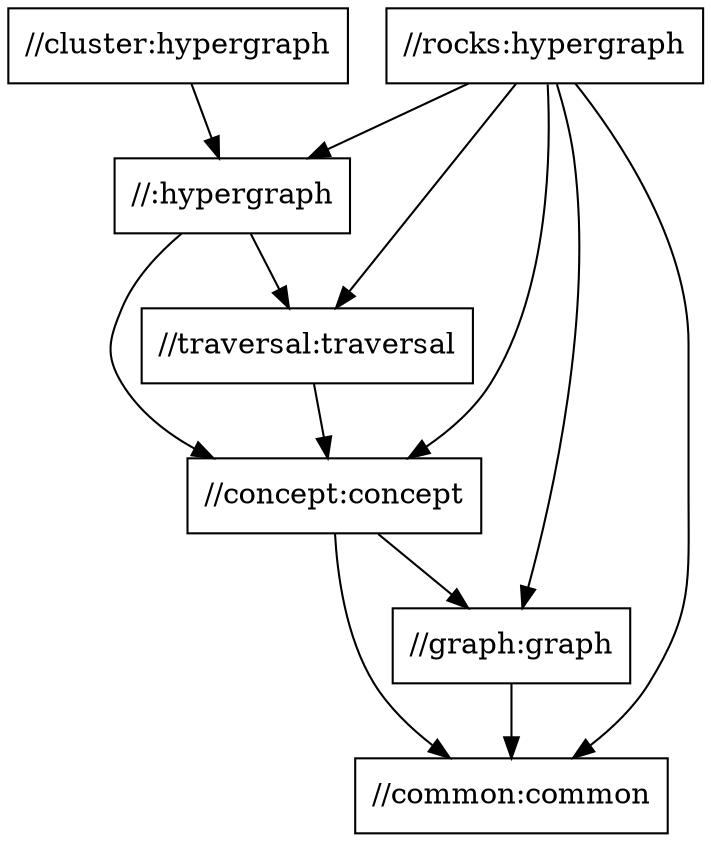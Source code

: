 digraph mygraph {
    node [shape = box];
    "//cluster:hypergraph"
    "//cluster:hypergraph" -> "//:hypergraph"
    "//rocks:hypergraph"
    "//rocks:hypergraph" -> "//:hypergraph"
    "//rocks:hypergraph" -> "//common:common"
    "//rocks:hypergraph" -> "//concept:concept"
    "//rocks:hypergraph" -> "//graph:graph"
    "//rocks:hypergraph" -> "//traversal:traversal"
    "//:hypergraph"
    "//:hypergraph" -> "//concept:concept"
    "//:hypergraph" -> "//traversal:traversal"
    "//traversal:traversal"
    "//traversal:traversal" -> "//concept:concept"
    "//concept:concept"
    "//concept:concept" -> "//common:common"
    "//concept:concept" -> "//graph:graph"
    "//graph:graph"
    "//graph:graph" -> "//common:common"
    "//common:common"
}
